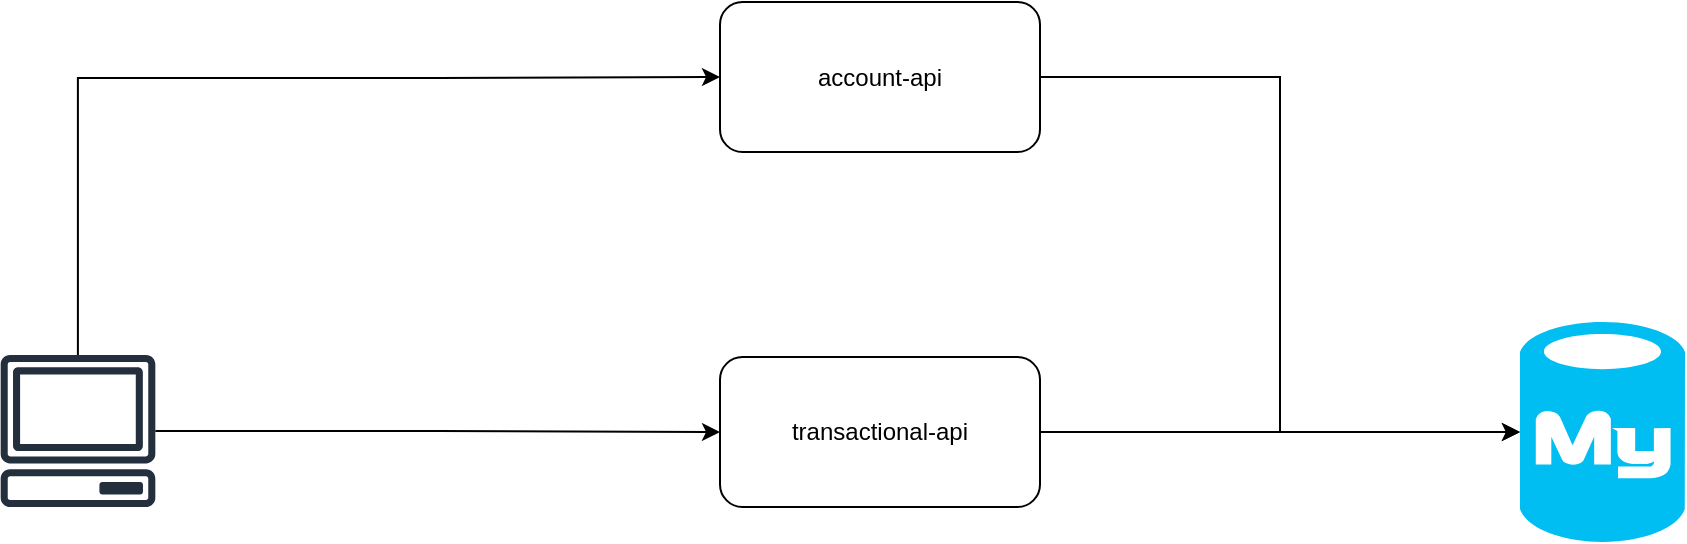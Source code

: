 <mxfile version="22.0.8" type="device">
  <diagram name="Página-1" id="vcSEkRKi2aXuCcXgvrSx">
    <mxGraphModel dx="1050" dy="534" grid="1" gridSize="10" guides="1" tooltips="1" connect="1" arrows="1" fold="1" page="1" pageScale="1" pageWidth="1169" pageHeight="827" math="0" shadow="0">
      <root>
        <mxCell id="0" />
        <mxCell id="1" parent="0" />
        <mxCell id="qCYq45040Dhx_-SQNfYF-1" value="" style="verticalLabelPosition=bottom;html=1;verticalAlign=top;align=center;strokeColor=none;fillColor=#00BEF2;shape=mxgraph.azure.mysql_database;" parent="1" vertex="1">
          <mxGeometry x="920" y="340" width="82.5" height="110" as="geometry" />
        </mxCell>
        <mxCell id="qCYq45040Dhx_-SQNfYF-2" value="transactional-api" style="rounded=1;whiteSpace=wrap;html=1;" parent="1" vertex="1">
          <mxGeometry x="520" y="357.5" width="160" height="75" as="geometry" />
        </mxCell>
        <mxCell id="qCYq45040Dhx_-SQNfYF-3" style="edgeStyle=orthogonalEdgeStyle;rounded=0;orthogonalLoop=1;jettySize=auto;html=1;entryX=0;entryY=0.5;entryDx=0;entryDy=0;entryPerimeter=0;" parent="1" source="qCYq45040Dhx_-SQNfYF-2" target="qCYq45040Dhx_-SQNfYF-1" edge="1">
          <mxGeometry relative="1" as="geometry" />
        </mxCell>
        <mxCell id="qCYq45040Dhx_-SQNfYF-5" style="edgeStyle=orthogonalEdgeStyle;rounded=0;orthogonalLoop=1;jettySize=auto;html=1;entryX=0;entryY=0.5;entryDx=0;entryDy=0;" parent="1" source="qCYq45040Dhx_-SQNfYF-4" target="qCYq45040Dhx_-SQNfYF-2" edge="1">
          <mxGeometry relative="1" as="geometry" />
        </mxCell>
        <mxCell id="8MntMW4SzhhQSVSn5Y6H-2" style="edgeStyle=orthogonalEdgeStyle;rounded=0;orthogonalLoop=1;jettySize=auto;html=1;entryX=0;entryY=0.5;entryDx=0;entryDy=0;" edge="1" parent="1" source="qCYq45040Dhx_-SQNfYF-4" target="8MntMW4SzhhQSVSn5Y6H-1">
          <mxGeometry relative="1" as="geometry">
            <Array as="points">
              <mxPoint x="199" y="218" />
              <mxPoint x="379" y="218" />
            </Array>
          </mxGeometry>
        </mxCell>
        <mxCell id="qCYq45040Dhx_-SQNfYF-4" value="" style="sketch=0;outlineConnect=0;fontColor=#232F3E;gradientColor=none;fillColor=#232F3D;strokeColor=none;dashed=0;verticalLabelPosition=bottom;verticalAlign=top;align=center;html=1;fontSize=12;fontStyle=0;aspect=fixed;pointerEvents=1;shape=mxgraph.aws4.client;" parent="1" vertex="1">
          <mxGeometry x="160" y="356.5" width="78" height="76" as="geometry" />
        </mxCell>
        <mxCell id="8MntMW4SzhhQSVSn5Y6H-1" value="account-api" style="rounded=1;whiteSpace=wrap;html=1;" vertex="1" parent="1">
          <mxGeometry x="520" y="180" width="160" height="75" as="geometry" />
        </mxCell>
        <mxCell id="8MntMW4SzhhQSVSn5Y6H-3" style="edgeStyle=orthogonalEdgeStyle;rounded=0;orthogonalLoop=1;jettySize=auto;html=1;entryX=0;entryY=0.5;entryDx=0;entryDy=0;entryPerimeter=0;" edge="1" parent="1" source="8MntMW4SzhhQSVSn5Y6H-1" target="qCYq45040Dhx_-SQNfYF-1">
          <mxGeometry relative="1" as="geometry" />
        </mxCell>
      </root>
    </mxGraphModel>
  </diagram>
</mxfile>
